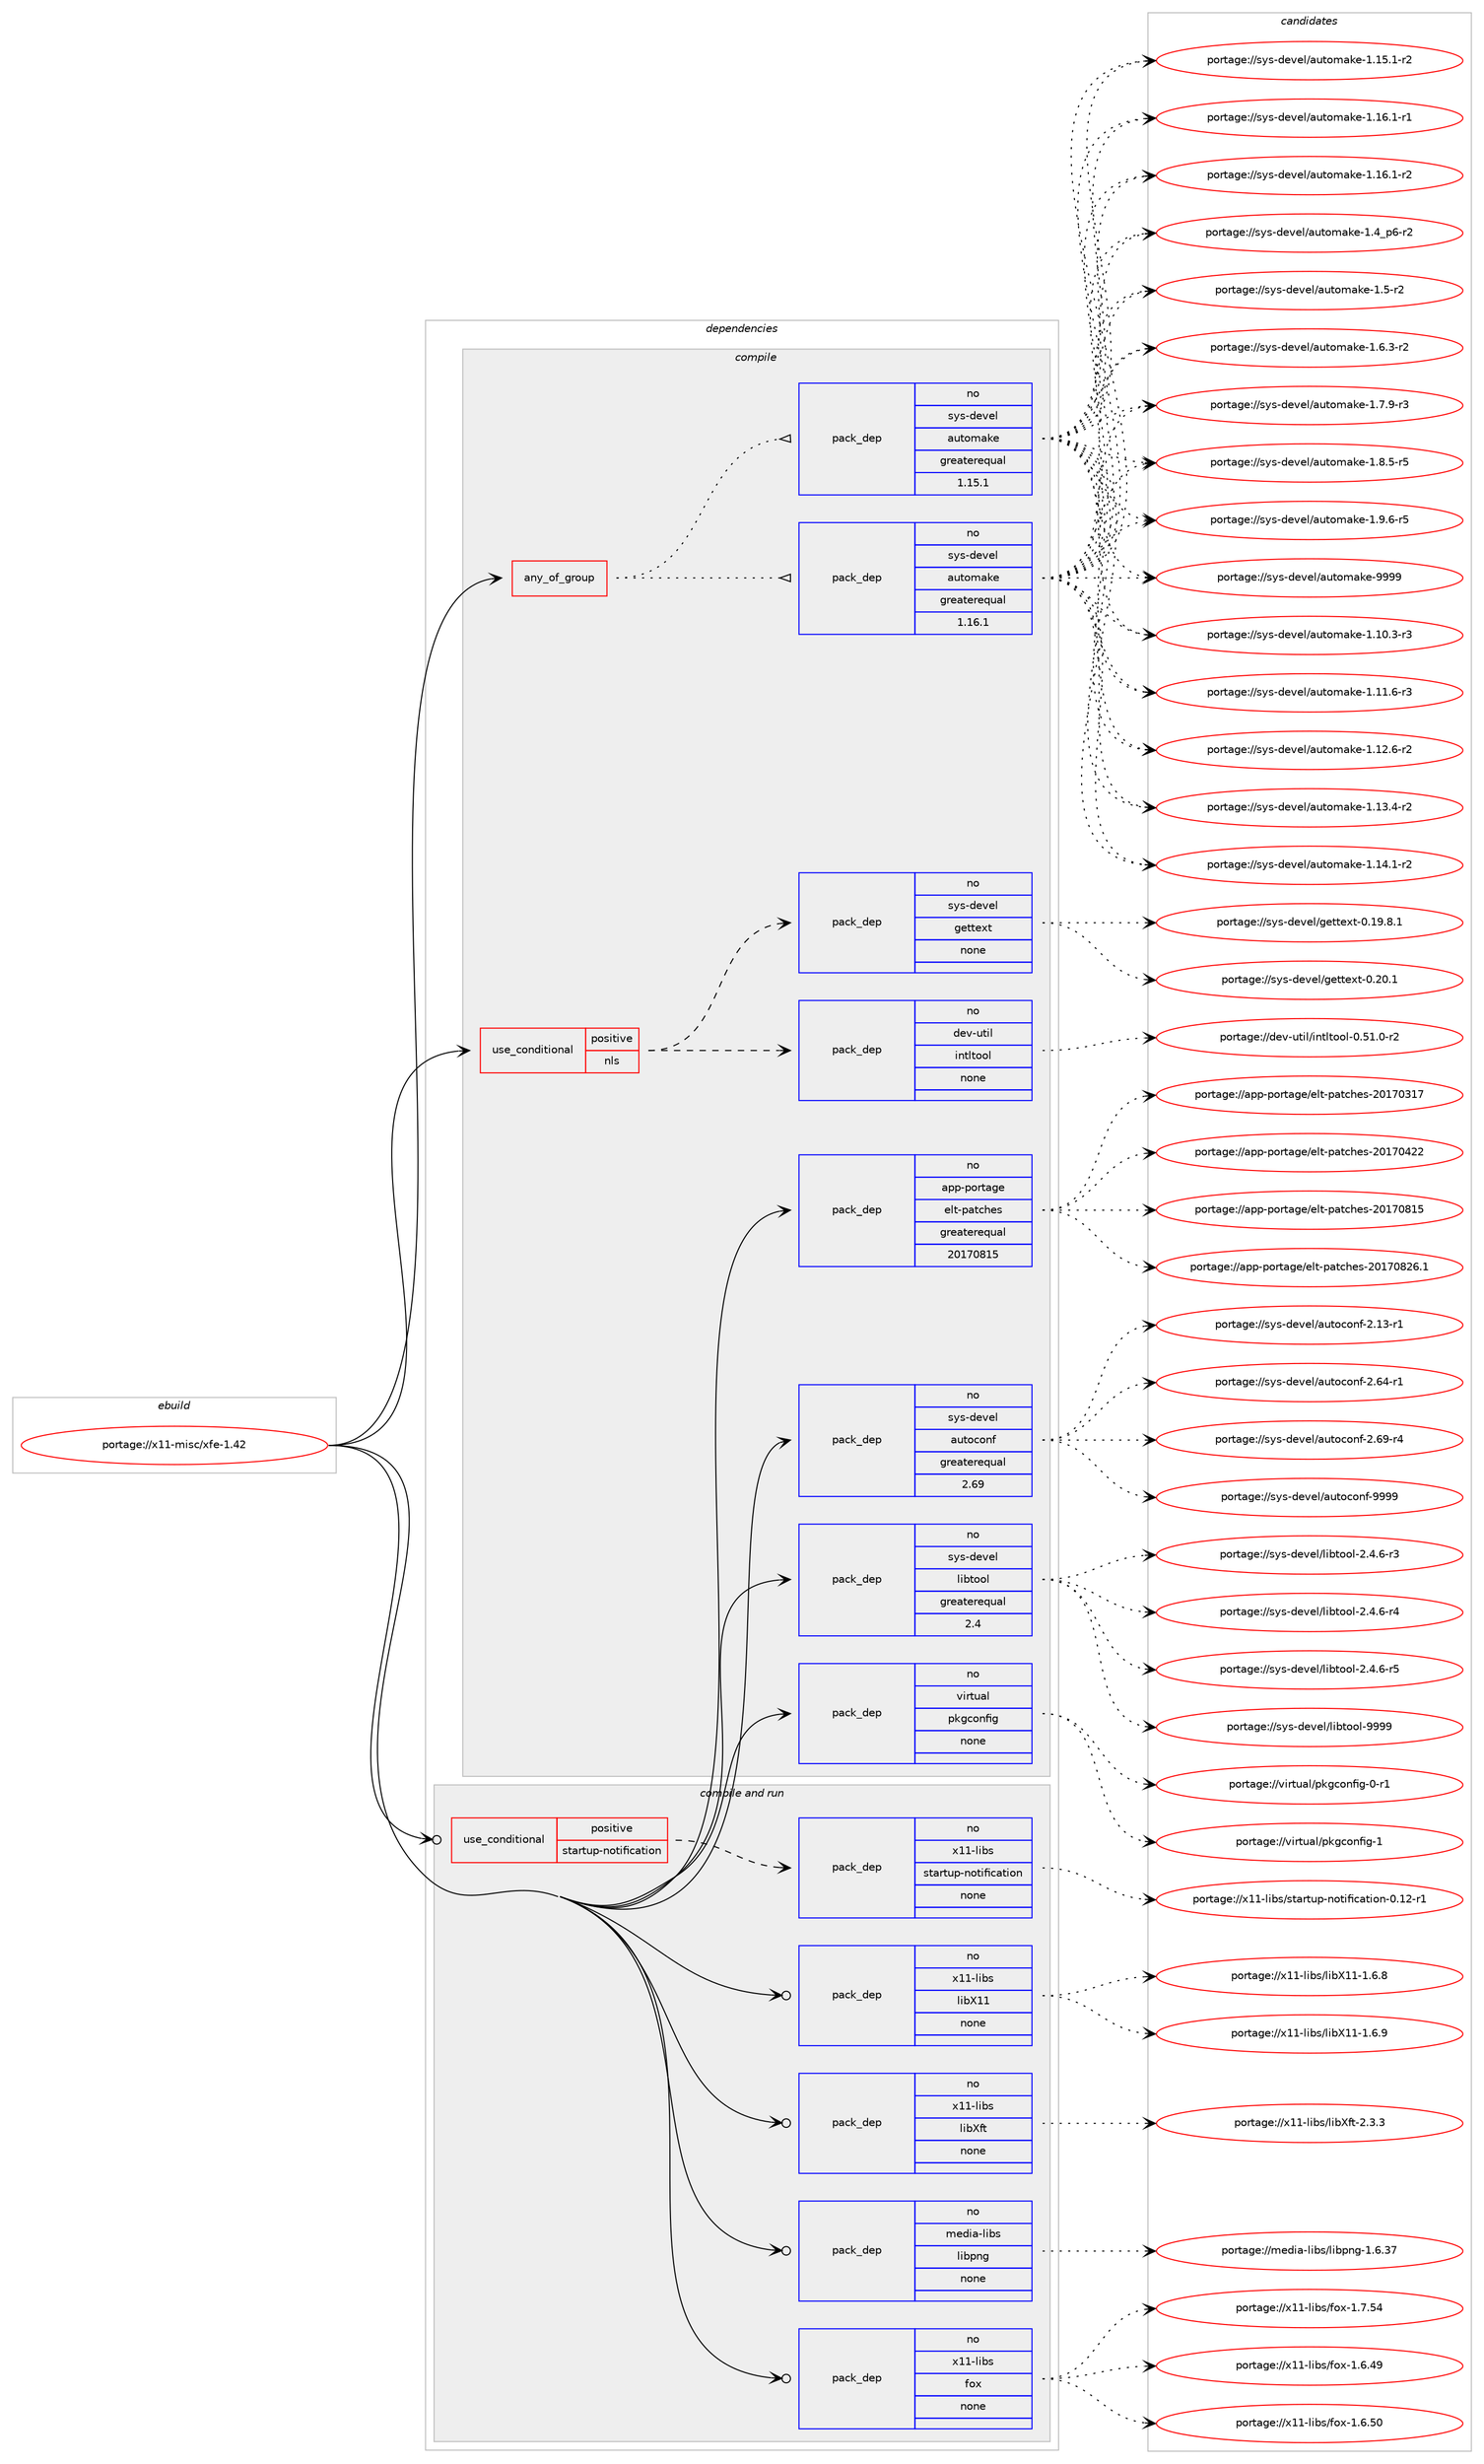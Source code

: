 digraph prolog {

# *************
# Graph options
# *************

newrank=true;
concentrate=true;
compound=true;
graph [rankdir=LR,fontname=Helvetica,fontsize=10,ranksep=1.5];#, ranksep=2.5, nodesep=0.2];
edge  [arrowhead=vee];
node  [fontname=Helvetica,fontsize=10];

# **********
# The ebuild
# **********

subgraph cluster_leftcol {
color=gray;
rank=same;
label=<<i>ebuild</i>>;
id [label="portage://x11-misc/xfe-1.42", color=red, width=4, href="../x11-misc/xfe-1.42.svg"];
}

# ****************
# The dependencies
# ****************

subgraph cluster_midcol {
color=gray;
label=<<i>dependencies</i>>;
subgraph cluster_compile {
fillcolor="#eeeeee";
style=filled;
label=<<i>compile</i>>;
subgraph any7909 {
dependency455017 [label=<<TABLE BORDER="0" CELLBORDER="1" CELLSPACING="0" CELLPADDING="4"><TR><TD CELLPADDING="10">any_of_group</TD></TR></TABLE>>, shape=none, color=red];subgraph pack338172 {
dependency455018 [label=<<TABLE BORDER="0" CELLBORDER="1" CELLSPACING="0" CELLPADDING="4" WIDTH="220"><TR><TD ROWSPAN="6" CELLPADDING="30">pack_dep</TD></TR><TR><TD WIDTH="110">no</TD></TR><TR><TD>sys-devel</TD></TR><TR><TD>automake</TD></TR><TR><TD>greaterequal</TD></TR><TR><TD>1.16.1</TD></TR></TABLE>>, shape=none, color=blue];
}
dependency455017:e -> dependency455018:w [weight=20,style="dotted",arrowhead="oinv"];
subgraph pack338173 {
dependency455019 [label=<<TABLE BORDER="0" CELLBORDER="1" CELLSPACING="0" CELLPADDING="4" WIDTH="220"><TR><TD ROWSPAN="6" CELLPADDING="30">pack_dep</TD></TR><TR><TD WIDTH="110">no</TD></TR><TR><TD>sys-devel</TD></TR><TR><TD>automake</TD></TR><TR><TD>greaterequal</TD></TR><TR><TD>1.15.1</TD></TR></TABLE>>, shape=none, color=blue];
}
dependency455017:e -> dependency455019:w [weight=20,style="dotted",arrowhead="oinv"];
}
id:e -> dependency455017:w [weight=20,style="solid",arrowhead="vee"];
subgraph cond108647 {
dependency455020 [label=<<TABLE BORDER="0" CELLBORDER="1" CELLSPACING="0" CELLPADDING="4"><TR><TD ROWSPAN="3" CELLPADDING="10">use_conditional</TD></TR><TR><TD>positive</TD></TR><TR><TD>nls</TD></TR></TABLE>>, shape=none, color=red];
subgraph pack338174 {
dependency455021 [label=<<TABLE BORDER="0" CELLBORDER="1" CELLSPACING="0" CELLPADDING="4" WIDTH="220"><TR><TD ROWSPAN="6" CELLPADDING="30">pack_dep</TD></TR><TR><TD WIDTH="110">no</TD></TR><TR><TD>dev-util</TD></TR><TR><TD>intltool</TD></TR><TR><TD>none</TD></TR><TR><TD></TD></TR></TABLE>>, shape=none, color=blue];
}
dependency455020:e -> dependency455021:w [weight=20,style="dashed",arrowhead="vee"];
subgraph pack338175 {
dependency455022 [label=<<TABLE BORDER="0" CELLBORDER="1" CELLSPACING="0" CELLPADDING="4" WIDTH="220"><TR><TD ROWSPAN="6" CELLPADDING="30">pack_dep</TD></TR><TR><TD WIDTH="110">no</TD></TR><TR><TD>sys-devel</TD></TR><TR><TD>gettext</TD></TR><TR><TD>none</TD></TR><TR><TD></TD></TR></TABLE>>, shape=none, color=blue];
}
dependency455020:e -> dependency455022:w [weight=20,style="dashed",arrowhead="vee"];
}
id:e -> dependency455020:w [weight=20,style="solid",arrowhead="vee"];
subgraph pack338176 {
dependency455023 [label=<<TABLE BORDER="0" CELLBORDER="1" CELLSPACING="0" CELLPADDING="4" WIDTH="220"><TR><TD ROWSPAN="6" CELLPADDING="30">pack_dep</TD></TR><TR><TD WIDTH="110">no</TD></TR><TR><TD>app-portage</TD></TR><TR><TD>elt-patches</TD></TR><TR><TD>greaterequal</TD></TR><TR><TD>20170815</TD></TR></TABLE>>, shape=none, color=blue];
}
id:e -> dependency455023:w [weight=20,style="solid",arrowhead="vee"];
subgraph pack338177 {
dependency455024 [label=<<TABLE BORDER="0" CELLBORDER="1" CELLSPACING="0" CELLPADDING="4" WIDTH="220"><TR><TD ROWSPAN="6" CELLPADDING="30">pack_dep</TD></TR><TR><TD WIDTH="110">no</TD></TR><TR><TD>sys-devel</TD></TR><TR><TD>autoconf</TD></TR><TR><TD>greaterequal</TD></TR><TR><TD>2.69</TD></TR></TABLE>>, shape=none, color=blue];
}
id:e -> dependency455024:w [weight=20,style="solid",arrowhead="vee"];
subgraph pack338178 {
dependency455025 [label=<<TABLE BORDER="0" CELLBORDER="1" CELLSPACING="0" CELLPADDING="4" WIDTH="220"><TR><TD ROWSPAN="6" CELLPADDING="30">pack_dep</TD></TR><TR><TD WIDTH="110">no</TD></TR><TR><TD>sys-devel</TD></TR><TR><TD>libtool</TD></TR><TR><TD>greaterequal</TD></TR><TR><TD>2.4</TD></TR></TABLE>>, shape=none, color=blue];
}
id:e -> dependency455025:w [weight=20,style="solid",arrowhead="vee"];
subgraph pack338179 {
dependency455026 [label=<<TABLE BORDER="0" CELLBORDER="1" CELLSPACING="0" CELLPADDING="4" WIDTH="220"><TR><TD ROWSPAN="6" CELLPADDING="30">pack_dep</TD></TR><TR><TD WIDTH="110">no</TD></TR><TR><TD>virtual</TD></TR><TR><TD>pkgconfig</TD></TR><TR><TD>none</TD></TR><TR><TD></TD></TR></TABLE>>, shape=none, color=blue];
}
id:e -> dependency455026:w [weight=20,style="solid",arrowhead="vee"];
}
subgraph cluster_compileandrun {
fillcolor="#eeeeee";
style=filled;
label=<<i>compile and run</i>>;
subgraph cond108648 {
dependency455027 [label=<<TABLE BORDER="0" CELLBORDER="1" CELLSPACING="0" CELLPADDING="4"><TR><TD ROWSPAN="3" CELLPADDING="10">use_conditional</TD></TR><TR><TD>positive</TD></TR><TR><TD>startup-notification</TD></TR></TABLE>>, shape=none, color=red];
subgraph pack338180 {
dependency455028 [label=<<TABLE BORDER="0" CELLBORDER="1" CELLSPACING="0" CELLPADDING="4" WIDTH="220"><TR><TD ROWSPAN="6" CELLPADDING="30">pack_dep</TD></TR><TR><TD WIDTH="110">no</TD></TR><TR><TD>x11-libs</TD></TR><TR><TD>startup-notification</TD></TR><TR><TD>none</TD></TR><TR><TD></TD></TR></TABLE>>, shape=none, color=blue];
}
dependency455027:e -> dependency455028:w [weight=20,style="dashed",arrowhead="vee"];
}
id:e -> dependency455027:w [weight=20,style="solid",arrowhead="odotvee"];
subgraph pack338181 {
dependency455029 [label=<<TABLE BORDER="0" CELLBORDER="1" CELLSPACING="0" CELLPADDING="4" WIDTH="220"><TR><TD ROWSPAN="6" CELLPADDING="30">pack_dep</TD></TR><TR><TD WIDTH="110">no</TD></TR><TR><TD>media-libs</TD></TR><TR><TD>libpng</TD></TR><TR><TD>none</TD></TR><TR><TD></TD></TR></TABLE>>, shape=none, color=blue];
}
id:e -> dependency455029:w [weight=20,style="solid",arrowhead="odotvee"];
subgraph pack338182 {
dependency455030 [label=<<TABLE BORDER="0" CELLBORDER="1" CELLSPACING="0" CELLPADDING="4" WIDTH="220"><TR><TD ROWSPAN="6" CELLPADDING="30">pack_dep</TD></TR><TR><TD WIDTH="110">no</TD></TR><TR><TD>x11-libs</TD></TR><TR><TD>fox</TD></TR><TR><TD>none</TD></TR><TR><TD></TD></TR></TABLE>>, shape=none, color=blue];
}
id:e -> dependency455030:w [weight=20,style="solid",arrowhead="odotvee"];
subgraph pack338183 {
dependency455031 [label=<<TABLE BORDER="0" CELLBORDER="1" CELLSPACING="0" CELLPADDING="4" WIDTH="220"><TR><TD ROWSPAN="6" CELLPADDING="30">pack_dep</TD></TR><TR><TD WIDTH="110">no</TD></TR><TR><TD>x11-libs</TD></TR><TR><TD>libX11</TD></TR><TR><TD>none</TD></TR><TR><TD></TD></TR></TABLE>>, shape=none, color=blue];
}
id:e -> dependency455031:w [weight=20,style="solid",arrowhead="odotvee"];
subgraph pack338184 {
dependency455032 [label=<<TABLE BORDER="0" CELLBORDER="1" CELLSPACING="0" CELLPADDING="4" WIDTH="220"><TR><TD ROWSPAN="6" CELLPADDING="30">pack_dep</TD></TR><TR><TD WIDTH="110">no</TD></TR><TR><TD>x11-libs</TD></TR><TR><TD>libXft</TD></TR><TR><TD>none</TD></TR><TR><TD></TD></TR></TABLE>>, shape=none, color=blue];
}
id:e -> dependency455032:w [weight=20,style="solid",arrowhead="odotvee"];
}
subgraph cluster_run {
fillcolor="#eeeeee";
style=filled;
label=<<i>run</i>>;
}
}

# **************
# The candidates
# **************

subgraph cluster_choices {
rank=same;
color=gray;
label=<<i>candidates</i>>;

subgraph choice338172 {
color=black;
nodesep=1;
choiceportage11512111545100101118101108479711711611110997107101454946494846514511451 [label="portage://sys-devel/automake-1.10.3-r3", color=red, width=4,href="../sys-devel/automake-1.10.3-r3.svg"];
choiceportage11512111545100101118101108479711711611110997107101454946494946544511451 [label="portage://sys-devel/automake-1.11.6-r3", color=red, width=4,href="../sys-devel/automake-1.11.6-r3.svg"];
choiceportage11512111545100101118101108479711711611110997107101454946495046544511450 [label="portage://sys-devel/automake-1.12.6-r2", color=red, width=4,href="../sys-devel/automake-1.12.6-r2.svg"];
choiceportage11512111545100101118101108479711711611110997107101454946495146524511450 [label="portage://sys-devel/automake-1.13.4-r2", color=red, width=4,href="../sys-devel/automake-1.13.4-r2.svg"];
choiceportage11512111545100101118101108479711711611110997107101454946495246494511450 [label="portage://sys-devel/automake-1.14.1-r2", color=red, width=4,href="../sys-devel/automake-1.14.1-r2.svg"];
choiceportage11512111545100101118101108479711711611110997107101454946495346494511450 [label="portage://sys-devel/automake-1.15.1-r2", color=red, width=4,href="../sys-devel/automake-1.15.1-r2.svg"];
choiceportage11512111545100101118101108479711711611110997107101454946495446494511449 [label="portage://sys-devel/automake-1.16.1-r1", color=red, width=4,href="../sys-devel/automake-1.16.1-r1.svg"];
choiceportage11512111545100101118101108479711711611110997107101454946495446494511450 [label="portage://sys-devel/automake-1.16.1-r2", color=red, width=4,href="../sys-devel/automake-1.16.1-r2.svg"];
choiceportage115121115451001011181011084797117116111109971071014549465295112544511450 [label="portage://sys-devel/automake-1.4_p6-r2", color=red, width=4,href="../sys-devel/automake-1.4_p6-r2.svg"];
choiceportage11512111545100101118101108479711711611110997107101454946534511450 [label="portage://sys-devel/automake-1.5-r2", color=red, width=4,href="../sys-devel/automake-1.5-r2.svg"];
choiceportage115121115451001011181011084797117116111109971071014549465446514511450 [label="portage://sys-devel/automake-1.6.3-r2", color=red, width=4,href="../sys-devel/automake-1.6.3-r2.svg"];
choiceportage115121115451001011181011084797117116111109971071014549465546574511451 [label="portage://sys-devel/automake-1.7.9-r3", color=red, width=4,href="../sys-devel/automake-1.7.9-r3.svg"];
choiceportage115121115451001011181011084797117116111109971071014549465646534511453 [label="portage://sys-devel/automake-1.8.5-r5", color=red, width=4,href="../sys-devel/automake-1.8.5-r5.svg"];
choiceportage115121115451001011181011084797117116111109971071014549465746544511453 [label="portage://sys-devel/automake-1.9.6-r5", color=red, width=4,href="../sys-devel/automake-1.9.6-r5.svg"];
choiceportage115121115451001011181011084797117116111109971071014557575757 [label="portage://sys-devel/automake-9999", color=red, width=4,href="../sys-devel/automake-9999.svg"];
dependency455018:e -> choiceportage11512111545100101118101108479711711611110997107101454946494846514511451:w [style=dotted,weight="100"];
dependency455018:e -> choiceportage11512111545100101118101108479711711611110997107101454946494946544511451:w [style=dotted,weight="100"];
dependency455018:e -> choiceportage11512111545100101118101108479711711611110997107101454946495046544511450:w [style=dotted,weight="100"];
dependency455018:e -> choiceportage11512111545100101118101108479711711611110997107101454946495146524511450:w [style=dotted,weight="100"];
dependency455018:e -> choiceportage11512111545100101118101108479711711611110997107101454946495246494511450:w [style=dotted,weight="100"];
dependency455018:e -> choiceportage11512111545100101118101108479711711611110997107101454946495346494511450:w [style=dotted,weight="100"];
dependency455018:e -> choiceportage11512111545100101118101108479711711611110997107101454946495446494511449:w [style=dotted,weight="100"];
dependency455018:e -> choiceportage11512111545100101118101108479711711611110997107101454946495446494511450:w [style=dotted,weight="100"];
dependency455018:e -> choiceportage115121115451001011181011084797117116111109971071014549465295112544511450:w [style=dotted,weight="100"];
dependency455018:e -> choiceportage11512111545100101118101108479711711611110997107101454946534511450:w [style=dotted,weight="100"];
dependency455018:e -> choiceportage115121115451001011181011084797117116111109971071014549465446514511450:w [style=dotted,weight="100"];
dependency455018:e -> choiceportage115121115451001011181011084797117116111109971071014549465546574511451:w [style=dotted,weight="100"];
dependency455018:e -> choiceportage115121115451001011181011084797117116111109971071014549465646534511453:w [style=dotted,weight="100"];
dependency455018:e -> choiceportage115121115451001011181011084797117116111109971071014549465746544511453:w [style=dotted,weight="100"];
dependency455018:e -> choiceportage115121115451001011181011084797117116111109971071014557575757:w [style=dotted,weight="100"];
}
subgraph choice338173 {
color=black;
nodesep=1;
choiceportage11512111545100101118101108479711711611110997107101454946494846514511451 [label="portage://sys-devel/automake-1.10.3-r3", color=red, width=4,href="../sys-devel/automake-1.10.3-r3.svg"];
choiceportage11512111545100101118101108479711711611110997107101454946494946544511451 [label="portage://sys-devel/automake-1.11.6-r3", color=red, width=4,href="../sys-devel/automake-1.11.6-r3.svg"];
choiceportage11512111545100101118101108479711711611110997107101454946495046544511450 [label="portage://sys-devel/automake-1.12.6-r2", color=red, width=4,href="../sys-devel/automake-1.12.6-r2.svg"];
choiceportage11512111545100101118101108479711711611110997107101454946495146524511450 [label="portage://sys-devel/automake-1.13.4-r2", color=red, width=4,href="../sys-devel/automake-1.13.4-r2.svg"];
choiceportage11512111545100101118101108479711711611110997107101454946495246494511450 [label="portage://sys-devel/automake-1.14.1-r2", color=red, width=4,href="../sys-devel/automake-1.14.1-r2.svg"];
choiceportage11512111545100101118101108479711711611110997107101454946495346494511450 [label="portage://sys-devel/automake-1.15.1-r2", color=red, width=4,href="../sys-devel/automake-1.15.1-r2.svg"];
choiceportage11512111545100101118101108479711711611110997107101454946495446494511449 [label="portage://sys-devel/automake-1.16.1-r1", color=red, width=4,href="../sys-devel/automake-1.16.1-r1.svg"];
choiceportage11512111545100101118101108479711711611110997107101454946495446494511450 [label="portage://sys-devel/automake-1.16.1-r2", color=red, width=4,href="../sys-devel/automake-1.16.1-r2.svg"];
choiceportage115121115451001011181011084797117116111109971071014549465295112544511450 [label="portage://sys-devel/automake-1.4_p6-r2", color=red, width=4,href="../sys-devel/automake-1.4_p6-r2.svg"];
choiceportage11512111545100101118101108479711711611110997107101454946534511450 [label="portage://sys-devel/automake-1.5-r2", color=red, width=4,href="../sys-devel/automake-1.5-r2.svg"];
choiceportage115121115451001011181011084797117116111109971071014549465446514511450 [label="portage://sys-devel/automake-1.6.3-r2", color=red, width=4,href="../sys-devel/automake-1.6.3-r2.svg"];
choiceportage115121115451001011181011084797117116111109971071014549465546574511451 [label="portage://sys-devel/automake-1.7.9-r3", color=red, width=4,href="../sys-devel/automake-1.7.9-r3.svg"];
choiceportage115121115451001011181011084797117116111109971071014549465646534511453 [label="portage://sys-devel/automake-1.8.5-r5", color=red, width=4,href="../sys-devel/automake-1.8.5-r5.svg"];
choiceportage115121115451001011181011084797117116111109971071014549465746544511453 [label="portage://sys-devel/automake-1.9.6-r5", color=red, width=4,href="../sys-devel/automake-1.9.6-r5.svg"];
choiceportage115121115451001011181011084797117116111109971071014557575757 [label="portage://sys-devel/automake-9999", color=red, width=4,href="../sys-devel/automake-9999.svg"];
dependency455019:e -> choiceportage11512111545100101118101108479711711611110997107101454946494846514511451:w [style=dotted,weight="100"];
dependency455019:e -> choiceportage11512111545100101118101108479711711611110997107101454946494946544511451:w [style=dotted,weight="100"];
dependency455019:e -> choiceportage11512111545100101118101108479711711611110997107101454946495046544511450:w [style=dotted,weight="100"];
dependency455019:e -> choiceportage11512111545100101118101108479711711611110997107101454946495146524511450:w [style=dotted,weight="100"];
dependency455019:e -> choiceportage11512111545100101118101108479711711611110997107101454946495246494511450:w [style=dotted,weight="100"];
dependency455019:e -> choiceportage11512111545100101118101108479711711611110997107101454946495346494511450:w [style=dotted,weight="100"];
dependency455019:e -> choiceportage11512111545100101118101108479711711611110997107101454946495446494511449:w [style=dotted,weight="100"];
dependency455019:e -> choiceportage11512111545100101118101108479711711611110997107101454946495446494511450:w [style=dotted,weight="100"];
dependency455019:e -> choiceportage115121115451001011181011084797117116111109971071014549465295112544511450:w [style=dotted,weight="100"];
dependency455019:e -> choiceportage11512111545100101118101108479711711611110997107101454946534511450:w [style=dotted,weight="100"];
dependency455019:e -> choiceportage115121115451001011181011084797117116111109971071014549465446514511450:w [style=dotted,weight="100"];
dependency455019:e -> choiceportage115121115451001011181011084797117116111109971071014549465546574511451:w [style=dotted,weight="100"];
dependency455019:e -> choiceportage115121115451001011181011084797117116111109971071014549465646534511453:w [style=dotted,weight="100"];
dependency455019:e -> choiceportage115121115451001011181011084797117116111109971071014549465746544511453:w [style=dotted,weight="100"];
dependency455019:e -> choiceportage115121115451001011181011084797117116111109971071014557575757:w [style=dotted,weight="100"];
}
subgraph choice338174 {
color=black;
nodesep=1;
choiceportage1001011184511711610510847105110116108116111111108454846534946484511450 [label="portage://dev-util/intltool-0.51.0-r2", color=red, width=4,href="../dev-util/intltool-0.51.0-r2.svg"];
dependency455021:e -> choiceportage1001011184511711610510847105110116108116111111108454846534946484511450:w [style=dotted,weight="100"];
}
subgraph choice338175 {
color=black;
nodesep=1;
choiceportage1151211154510010111810110847103101116116101120116454846495746564649 [label="portage://sys-devel/gettext-0.19.8.1", color=red, width=4,href="../sys-devel/gettext-0.19.8.1.svg"];
choiceportage115121115451001011181011084710310111611610112011645484650484649 [label="portage://sys-devel/gettext-0.20.1", color=red, width=4,href="../sys-devel/gettext-0.20.1.svg"];
dependency455022:e -> choiceportage1151211154510010111810110847103101116116101120116454846495746564649:w [style=dotted,weight="100"];
dependency455022:e -> choiceportage115121115451001011181011084710310111611610112011645484650484649:w [style=dotted,weight="100"];
}
subgraph choice338176 {
color=black;
nodesep=1;
choiceportage97112112451121111141169710310147101108116451129711699104101115455048495548514955 [label="portage://app-portage/elt-patches-20170317", color=red, width=4,href="../app-portage/elt-patches-20170317.svg"];
choiceportage97112112451121111141169710310147101108116451129711699104101115455048495548525050 [label="portage://app-portage/elt-patches-20170422", color=red, width=4,href="../app-portage/elt-patches-20170422.svg"];
choiceportage97112112451121111141169710310147101108116451129711699104101115455048495548564953 [label="portage://app-portage/elt-patches-20170815", color=red, width=4,href="../app-portage/elt-patches-20170815.svg"];
choiceportage971121124511211111411697103101471011081164511297116991041011154550484955485650544649 [label="portage://app-portage/elt-patches-20170826.1", color=red, width=4,href="../app-portage/elt-patches-20170826.1.svg"];
dependency455023:e -> choiceportage97112112451121111141169710310147101108116451129711699104101115455048495548514955:w [style=dotted,weight="100"];
dependency455023:e -> choiceportage97112112451121111141169710310147101108116451129711699104101115455048495548525050:w [style=dotted,weight="100"];
dependency455023:e -> choiceportage97112112451121111141169710310147101108116451129711699104101115455048495548564953:w [style=dotted,weight="100"];
dependency455023:e -> choiceportage971121124511211111411697103101471011081164511297116991041011154550484955485650544649:w [style=dotted,weight="100"];
}
subgraph choice338177 {
color=black;
nodesep=1;
choiceportage1151211154510010111810110847971171161119911111010245504649514511449 [label="portage://sys-devel/autoconf-2.13-r1", color=red, width=4,href="../sys-devel/autoconf-2.13-r1.svg"];
choiceportage1151211154510010111810110847971171161119911111010245504654524511449 [label="portage://sys-devel/autoconf-2.64-r1", color=red, width=4,href="../sys-devel/autoconf-2.64-r1.svg"];
choiceportage1151211154510010111810110847971171161119911111010245504654574511452 [label="portage://sys-devel/autoconf-2.69-r4", color=red, width=4,href="../sys-devel/autoconf-2.69-r4.svg"];
choiceportage115121115451001011181011084797117116111991111101024557575757 [label="portage://sys-devel/autoconf-9999", color=red, width=4,href="../sys-devel/autoconf-9999.svg"];
dependency455024:e -> choiceportage1151211154510010111810110847971171161119911111010245504649514511449:w [style=dotted,weight="100"];
dependency455024:e -> choiceportage1151211154510010111810110847971171161119911111010245504654524511449:w [style=dotted,weight="100"];
dependency455024:e -> choiceportage1151211154510010111810110847971171161119911111010245504654574511452:w [style=dotted,weight="100"];
dependency455024:e -> choiceportage115121115451001011181011084797117116111991111101024557575757:w [style=dotted,weight="100"];
}
subgraph choice338178 {
color=black;
nodesep=1;
choiceportage1151211154510010111810110847108105981161111111084550465246544511451 [label="portage://sys-devel/libtool-2.4.6-r3", color=red, width=4,href="../sys-devel/libtool-2.4.6-r3.svg"];
choiceportage1151211154510010111810110847108105981161111111084550465246544511452 [label="portage://sys-devel/libtool-2.4.6-r4", color=red, width=4,href="../sys-devel/libtool-2.4.6-r4.svg"];
choiceportage1151211154510010111810110847108105981161111111084550465246544511453 [label="portage://sys-devel/libtool-2.4.6-r5", color=red, width=4,href="../sys-devel/libtool-2.4.6-r5.svg"];
choiceportage1151211154510010111810110847108105981161111111084557575757 [label="portage://sys-devel/libtool-9999", color=red, width=4,href="../sys-devel/libtool-9999.svg"];
dependency455025:e -> choiceportage1151211154510010111810110847108105981161111111084550465246544511451:w [style=dotted,weight="100"];
dependency455025:e -> choiceportage1151211154510010111810110847108105981161111111084550465246544511452:w [style=dotted,weight="100"];
dependency455025:e -> choiceportage1151211154510010111810110847108105981161111111084550465246544511453:w [style=dotted,weight="100"];
dependency455025:e -> choiceportage1151211154510010111810110847108105981161111111084557575757:w [style=dotted,weight="100"];
}
subgraph choice338179 {
color=black;
nodesep=1;
choiceportage11810511411611797108471121071039911111010210510345484511449 [label="portage://virtual/pkgconfig-0-r1", color=red, width=4,href="../virtual/pkgconfig-0-r1.svg"];
choiceportage1181051141161179710847112107103991111101021051034549 [label="portage://virtual/pkgconfig-1", color=red, width=4,href="../virtual/pkgconfig-1.svg"];
dependency455026:e -> choiceportage11810511411611797108471121071039911111010210510345484511449:w [style=dotted,weight="100"];
dependency455026:e -> choiceportage1181051141161179710847112107103991111101021051034549:w [style=dotted,weight="100"];
}
subgraph choice338180 {
color=black;
nodesep=1;
choiceportage12049494510810598115471151169711411611711245110111116105102105999711610511111045484649504511449 [label="portage://x11-libs/startup-notification-0.12-r1", color=red, width=4,href="../x11-libs/startup-notification-0.12-r1.svg"];
dependency455028:e -> choiceportage12049494510810598115471151169711411611711245110111116105102105999711610511111045484649504511449:w [style=dotted,weight="100"];
}
subgraph choice338181 {
color=black;
nodesep=1;
choiceportage109101100105974510810598115471081059811211010345494654465155 [label="portage://media-libs/libpng-1.6.37", color=red, width=4,href="../media-libs/libpng-1.6.37.svg"];
dependency455029:e -> choiceportage109101100105974510810598115471081059811211010345494654465155:w [style=dotted,weight="100"];
}
subgraph choice338182 {
color=black;
nodesep=1;
choiceportage120494945108105981154710211112045494654465257 [label="portage://x11-libs/fox-1.6.49", color=red, width=4,href="../x11-libs/fox-1.6.49.svg"];
choiceportage120494945108105981154710211112045494654465348 [label="portage://x11-libs/fox-1.6.50", color=red, width=4,href="../x11-libs/fox-1.6.50.svg"];
choiceportage120494945108105981154710211112045494655465352 [label="portage://x11-libs/fox-1.7.54", color=red, width=4,href="../x11-libs/fox-1.7.54.svg"];
dependency455030:e -> choiceportage120494945108105981154710211112045494654465257:w [style=dotted,weight="100"];
dependency455030:e -> choiceportage120494945108105981154710211112045494654465348:w [style=dotted,weight="100"];
dependency455030:e -> choiceportage120494945108105981154710211112045494655465352:w [style=dotted,weight="100"];
}
subgraph choice338183 {
color=black;
nodesep=1;
choiceportage120494945108105981154710810598884949454946544656 [label="portage://x11-libs/libX11-1.6.8", color=red, width=4,href="../x11-libs/libX11-1.6.8.svg"];
choiceportage120494945108105981154710810598884949454946544657 [label="portage://x11-libs/libX11-1.6.9", color=red, width=4,href="../x11-libs/libX11-1.6.9.svg"];
dependency455031:e -> choiceportage120494945108105981154710810598884949454946544656:w [style=dotted,weight="100"];
dependency455031:e -> choiceportage120494945108105981154710810598884949454946544657:w [style=dotted,weight="100"];
}
subgraph choice338184 {
color=black;
nodesep=1;
choiceportage12049494510810598115471081059888102116455046514651 [label="portage://x11-libs/libXft-2.3.3", color=red, width=4,href="../x11-libs/libXft-2.3.3.svg"];
dependency455032:e -> choiceportage12049494510810598115471081059888102116455046514651:w [style=dotted,weight="100"];
}
}

}
